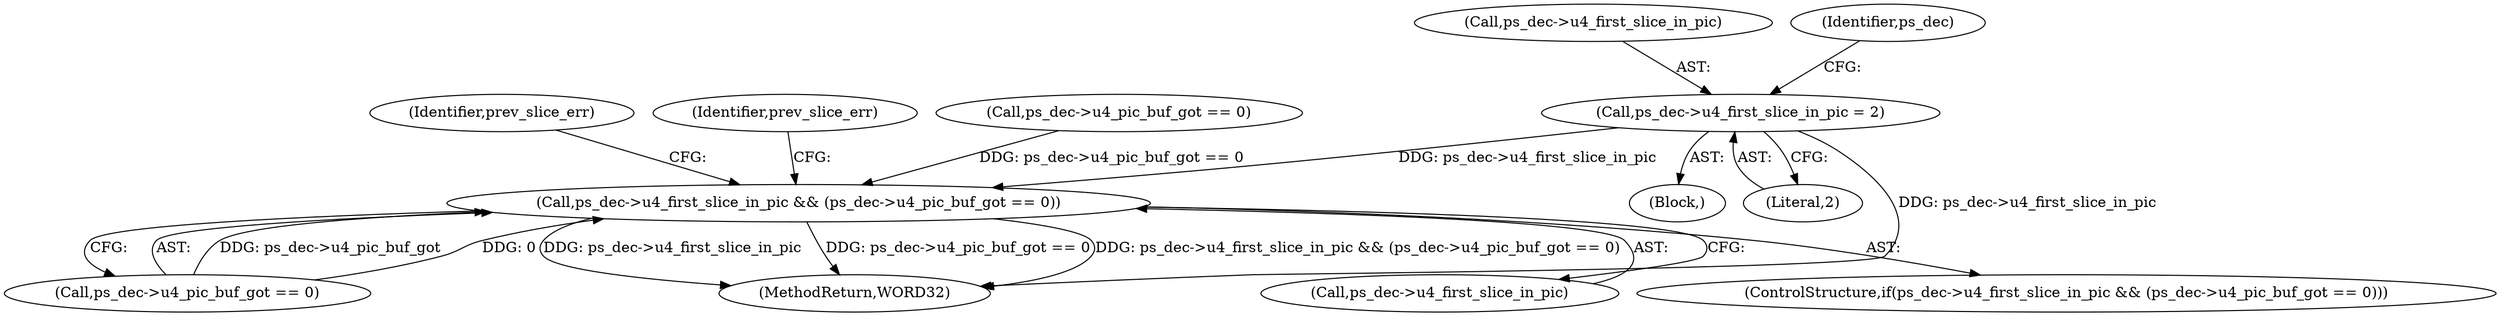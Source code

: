 digraph "0_Android_7554755536019e439433c515eeb44e701fb3bfb2@pointer" {
"1000928" [label="(Call,ps_dec->u4_first_slice_in_pic = 2)"];
"1001496" [label="(Call,ps_dec->u4_first_slice_in_pic && (ps_dec->u4_pic_buf_got == 0))"];
"1001500" [label="(Call,ps_dec->u4_pic_buf_got == 0)"];
"1000932" [label="(Literal,2)"];
"1001506" [label="(Identifier,prev_slice_err)"];
"1001510" [label="(Identifier,prev_slice_err)"];
"1001496" [label="(Call,ps_dec->u4_first_slice_in_pic && (ps_dec->u4_pic_buf_got == 0))"];
"1001242" [label="(Call,ps_dec->u4_pic_buf_got == 0)"];
"1000929" [label="(Call,ps_dec->u4_first_slice_in_pic)"];
"1000151" [label="(Block,)"];
"1002129" [label="(MethodReturn,WORD32)"];
"1001497" [label="(Call,ps_dec->u4_first_slice_in_pic)"];
"1000935" [label="(Identifier,ps_dec)"];
"1001495" [label="(ControlStructure,if(ps_dec->u4_first_slice_in_pic && (ps_dec->u4_pic_buf_got == 0)))"];
"1000928" [label="(Call,ps_dec->u4_first_slice_in_pic = 2)"];
"1000928" -> "1000151"  [label="AST: "];
"1000928" -> "1000932"  [label="CFG: "];
"1000929" -> "1000928"  [label="AST: "];
"1000932" -> "1000928"  [label="AST: "];
"1000935" -> "1000928"  [label="CFG: "];
"1000928" -> "1002129"  [label="DDG: ps_dec->u4_first_slice_in_pic"];
"1000928" -> "1001496"  [label="DDG: ps_dec->u4_first_slice_in_pic"];
"1001496" -> "1001495"  [label="AST: "];
"1001496" -> "1001497"  [label="CFG: "];
"1001496" -> "1001500"  [label="CFG: "];
"1001497" -> "1001496"  [label="AST: "];
"1001500" -> "1001496"  [label="AST: "];
"1001506" -> "1001496"  [label="CFG: "];
"1001510" -> "1001496"  [label="CFG: "];
"1001496" -> "1002129"  [label="DDG: ps_dec->u4_first_slice_in_pic"];
"1001496" -> "1002129"  [label="DDG: ps_dec->u4_pic_buf_got == 0"];
"1001496" -> "1002129"  [label="DDG: ps_dec->u4_first_slice_in_pic && (ps_dec->u4_pic_buf_got == 0)"];
"1001242" -> "1001496"  [label="DDG: ps_dec->u4_pic_buf_got == 0"];
"1001500" -> "1001496"  [label="DDG: ps_dec->u4_pic_buf_got"];
"1001500" -> "1001496"  [label="DDG: 0"];
}
